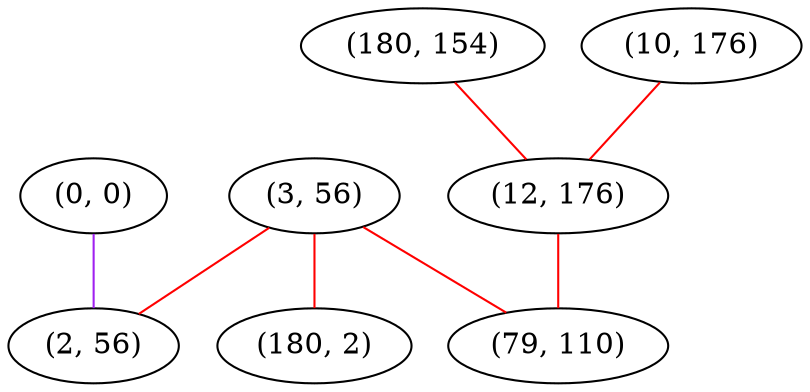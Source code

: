 graph "" {
"(3, 56)";
"(180, 154)";
"(0, 0)";
"(10, 176)";
"(12, 176)";
"(180, 2)";
"(2, 56)";
"(79, 110)";
"(3, 56)" -- "(2, 56)"  [color=red, key=0, weight=1];
"(3, 56)" -- "(79, 110)"  [color=red, key=0, weight=1];
"(3, 56)" -- "(180, 2)"  [color=red, key=0, weight=1];
"(180, 154)" -- "(12, 176)"  [color=red, key=0, weight=1];
"(0, 0)" -- "(2, 56)"  [color=purple, key=0, weight=4];
"(10, 176)" -- "(12, 176)"  [color=red, key=0, weight=1];
"(12, 176)" -- "(79, 110)"  [color=red, key=0, weight=1];
}
